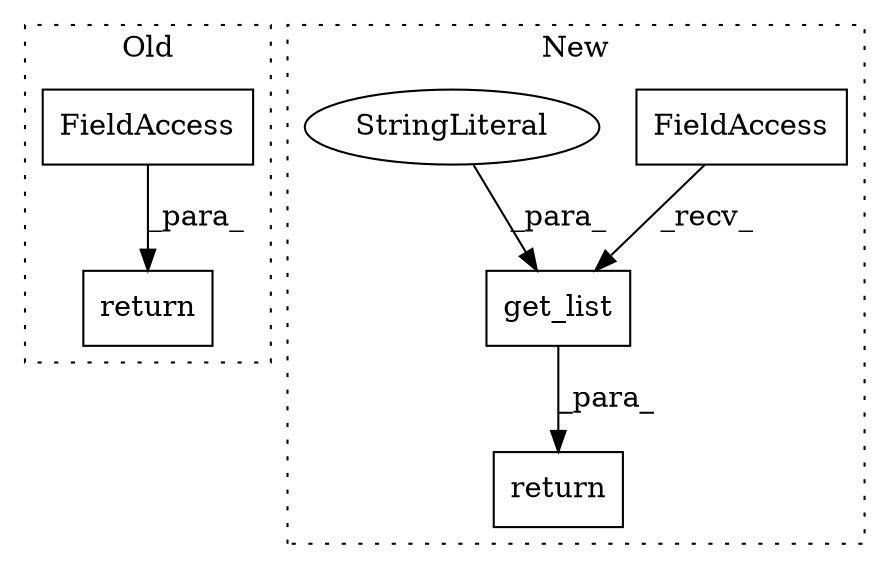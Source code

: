 digraph G {
subgraph cluster0 {
1 [label="return" a="41" s="3122" l="7" shape="box"];
6 [label="FieldAccess" a="22" s="3129" l="23" shape="box"];
label = "Old";
style="dotted";
}
subgraph cluster1 {
2 [label="get_list" a="32" s="3227,3246" l="9,1" shape="box"];
3 [label="FieldAccess" a="22" s="3216" l="10" shape="box"];
4 [label="StringLiteral" a="45" s="3236" l="10" shape="ellipse"];
5 [label="return" a="41" s="3209" l="7" shape="box"];
label = "New";
style="dotted";
}
2 -> 5 [label="_para_"];
3 -> 2 [label="_recv_"];
4 -> 2 [label="_para_"];
6 -> 1 [label="_para_"];
}